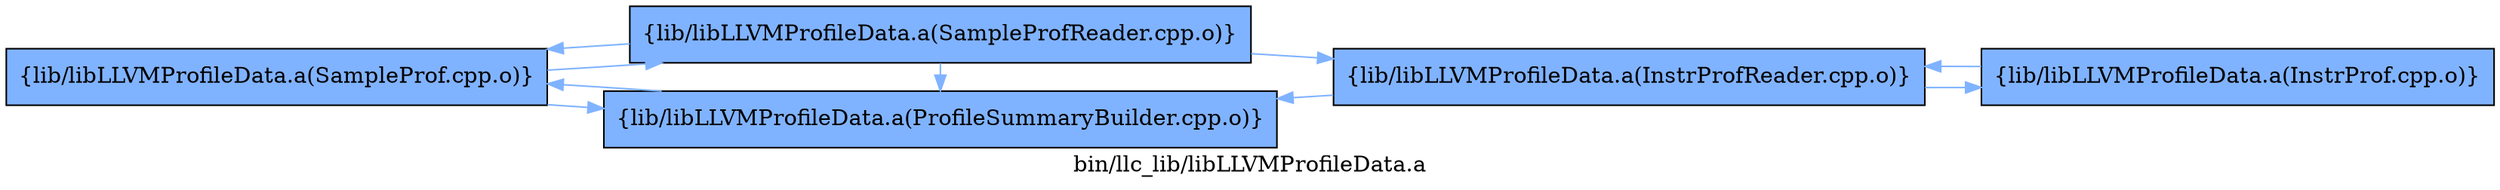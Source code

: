 digraph "bin/llc_lib/libLLVMProfileData.a" {
	label="bin/llc_lib/libLLVMProfileData.a";
	rankdir=LR;
	{ rank=same; Node0x5638702f0cf8;  }
	{ rank=same; Node0x5638702f4808; Node0x5638702f0078;  }
	{ rank=same; Node0x5638702f34a8;  }

	Node0x5638702f0cf8 [shape=record,shape=box,group=1,style=filled,fillcolor="0.600000 0.5 1",label="{lib/libLLVMProfileData.a(SampleProf.cpp.o)}"];
	Node0x5638702f0cf8 -> Node0x5638702f4808[color="0.600000 0.5 1"];
	Node0x5638702f0cf8 -> Node0x5638702f0078[color="0.600000 0.5 1"];
	Node0x5638702f0078 [shape=record,shape=box,group=1,style=filled,fillcolor="0.600000 0.5 1",label="{lib/libLLVMProfileData.a(SampleProfReader.cpp.o)}"];
	Node0x5638702f0078 -> Node0x5638702f34a8[color="0.600000 0.5 1"];
	Node0x5638702f0078 -> Node0x5638702f4808[color="0.600000 0.5 1"];
	Node0x5638702f0078 -> Node0x5638702f0cf8[color="0.600000 0.5 1"];
	Node0x5638702f4808 [shape=record,shape=box,group=1,style=filled,fillcolor="0.600000 0.5 1",label="{lib/libLLVMProfileData.a(ProfileSummaryBuilder.cpp.o)}"];
	Node0x5638702f4808 -> Node0x5638702f0cf8[color="0.600000 0.5 1"];
	Node0x5638702f28c8 [shape=record,shape=box,group=1,style=filled,fillcolor="0.600000 0.5 1",label="{lib/libLLVMProfileData.a(InstrProf.cpp.o)}"];
	Node0x5638702f28c8 -> Node0x5638702f34a8[color="0.600000 0.5 1"];
	Node0x5638702f34a8 [shape=record,shape=box,group=1,style=filled,fillcolor="0.600000 0.5 1",label="{lib/libLLVMProfileData.a(InstrProfReader.cpp.o)}"];
	Node0x5638702f34a8 -> Node0x5638702f28c8[color="0.600000 0.5 1"];
	Node0x5638702f34a8 -> Node0x5638702f4808[color="0.600000 0.5 1"];
}
